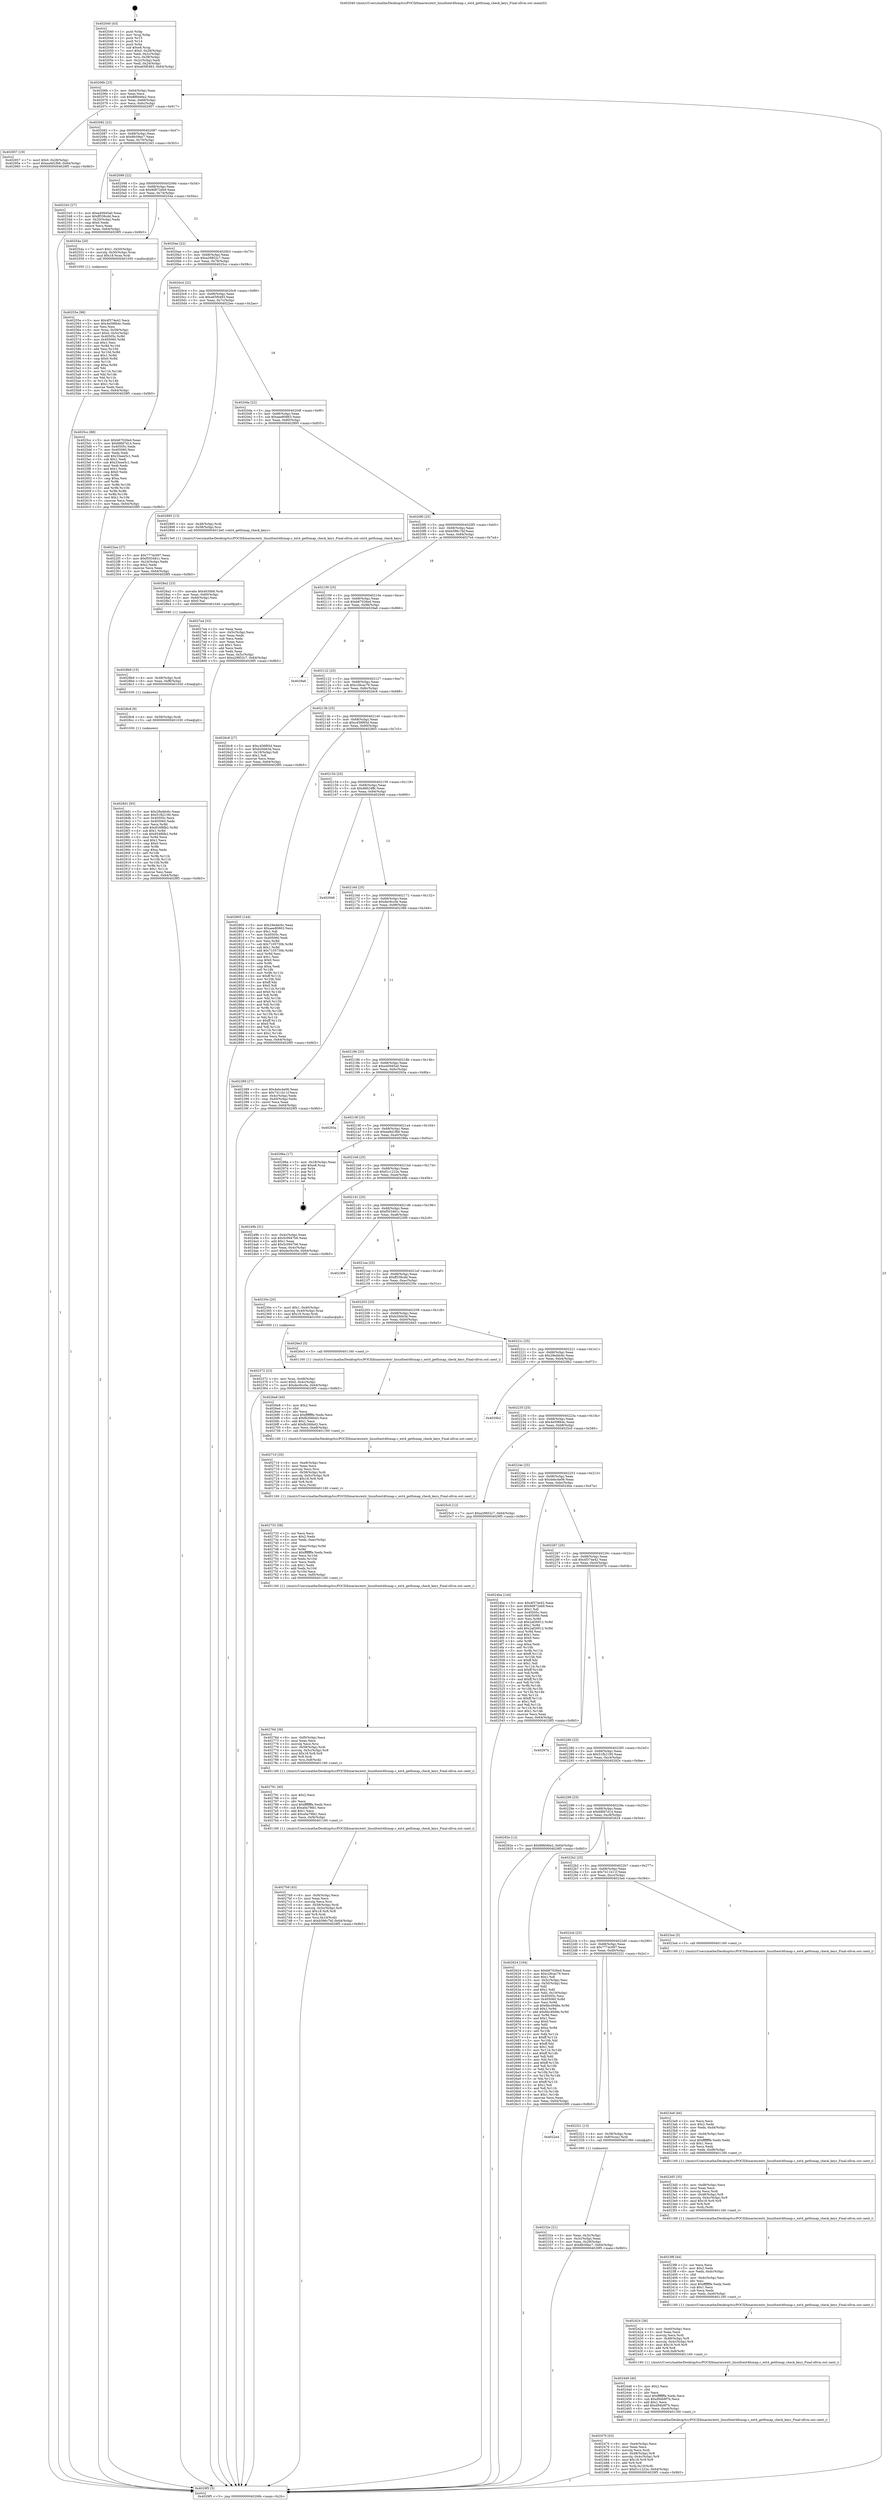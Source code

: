 digraph "0x402040" {
  label = "0x402040 (/mnt/c/Users/mathe/Desktop/tcc/POCII/binaries/extr_linuxfsext4fsmap.c_ext4_getfsmap_check_keys_Final-ollvm.out::main(0))"
  labelloc = "t"
  node[shape=record]

  Entry [label="",width=0.3,height=0.3,shape=circle,fillcolor=black,style=filled]
  "0x40206b" [label="{
     0x40206b [23]\l
     | [instrs]\l
     &nbsp;&nbsp;0x40206b \<+3\>: mov -0x64(%rbp),%eax\l
     &nbsp;&nbsp;0x40206e \<+2\>: mov %eax,%ecx\l
     &nbsp;&nbsp;0x402070 \<+6\>: sub $0x88fd46e2,%ecx\l
     &nbsp;&nbsp;0x402076 \<+3\>: mov %eax,-0x68(%rbp)\l
     &nbsp;&nbsp;0x402079 \<+3\>: mov %ecx,-0x6c(%rbp)\l
     &nbsp;&nbsp;0x40207c \<+6\>: je 0000000000402957 \<main+0x917\>\l
  }"]
  "0x402957" [label="{
     0x402957 [19]\l
     | [instrs]\l
     &nbsp;&nbsp;0x402957 \<+7\>: movl $0x0,-0x28(%rbp)\l
     &nbsp;&nbsp;0x40295e \<+7\>: movl $0xea9d1fb6,-0x64(%rbp)\l
     &nbsp;&nbsp;0x402965 \<+5\>: jmp 00000000004029f5 \<main+0x9b5\>\l
  }"]
  "0x402082" [label="{
     0x402082 [22]\l
     | [instrs]\l
     &nbsp;&nbsp;0x402082 \<+5\>: jmp 0000000000402087 \<main+0x47\>\l
     &nbsp;&nbsp;0x402087 \<+3\>: mov -0x68(%rbp),%eax\l
     &nbsp;&nbsp;0x40208a \<+5\>: sub $0x8fc09ac7,%eax\l
     &nbsp;&nbsp;0x40208f \<+3\>: mov %eax,-0x70(%rbp)\l
     &nbsp;&nbsp;0x402092 \<+6\>: je 0000000000402343 \<main+0x303\>\l
  }"]
  Exit [label="",width=0.3,height=0.3,shape=circle,fillcolor=black,style=filled,peripheries=2]
  "0x402343" [label="{
     0x402343 [27]\l
     | [instrs]\l
     &nbsp;&nbsp;0x402343 \<+5\>: mov $0xe40945a0,%eax\l
     &nbsp;&nbsp;0x402348 \<+5\>: mov $0xff338cdd,%ecx\l
     &nbsp;&nbsp;0x40234d \<+3\>: mov -0x20(%rbp),%edx\l
     &nbsp;&nbsp;0x402350 \<+3\>: cmp $0x0,%edx\l
     &nbsp;&nbsp;0x402353 \<+3\>: cmove %ecx,%eax\l
     &nbsp;&nbsp;0x402356 \<+3\>: mov %eax,-0x64(%rbp)\l
     &nbsp;&nbsp;0x402359 \<+5\>: jmp 00000000004029f5 \<main+0x9b5\>\l
  }"]
  "0x402098" [label="{
     0x402098 [22]\l
     | [instrs]\l
     &nbsp;&nbsp;0x402098 \<+5\>: jmp 000000000040209d \<main+0x5d\>\l
     &nbsp;&nbsp;0x40209d \<+3\>: mov -0x68(%rbp),%eax\l
     &nbsp;&nbsp;0x4020a0 \<+5\>: sub $0x9d872eb9,%eax\l
     &nbsp;&nbsp;0x4020a5 \<+3\>: mov %eax,-0x74(%rbp)\l
     &nbsp;&nbsp;0x4020a8 \<+6\>: je 000000000040254a \<main+0x50a\>\l
  }"]
  "0x4028d1" [label="{
     0x4028d1 [93]\l
     | [instrs]\l
     &nbsp;&nbsp;0x4028d1 \<+5\>: mov $0x29eddc6c,%eax\l
     &nbsp;&nbsp;0x4028d6 \<+5\>: mov $0x51fb2190,%esi\l
     &nbsp;&nbsp;0x4028db \<+7\>: mov 0x40505c,%ecx\l
     &nbsp;&nbsp;0x4028e2 \<+7\>: mov 0x405060,%edx\l
     &nbsp;&nbsp;0x4028e9 \<+3\>: mov %ecx,%r8d\l
     &nbsp;&nbsp;0x4028ec \<+7\>: add $0x934f6fb2,%r8d\l
     &nbsp;&nbsp;0x4028f3 \<+4\>: sub $0x1,%r8d\l
     &nbsp;&nbsp;0x4028f7 \<+7\>: sub $0x934f6fb2,%r8d\l
     &nbsp;&nbsp;0x4028fe \<+4\>: imul %r8d,%ecx\l
     &nbsp;&nbsp;0x402902 \<+3\>: and $0x1,%ecx\l
     &nbsp;&nbsp;0x402905 \<+3\>: cmp $0x0,%ecx\l
     &nbsp;&nbsp;0x402908 \<+4\>: sete %r9b\l
     &nbsp;&nbsp;0x40290c \<+3\>: cmp $0xa,%edx\l
     &nbsp;&nbsp;0x40290f \<+4\>: setl %r10b\l
     &nbsp;&nbsp;0x402913 \<+3\>: mov %r9b,%r11b\l
     &nbsp;&nbsp;0x402916 \<+3\>: and %r10b,%r11b\l
     &nbsp;&nbsp;0x402919 \<+3\>: xor %r10b,%r9b\l
     &nbsp;&nbsp;0x40291c \<+3\>: or %r9b,%r11b\l
     &nbsp;&nbsp;0x40291f \<+4\>: test $0x1,%r11b\l
     &nbsp;&nbsp;0x402923 \<+3\>: cmovne %esi,%eax\l
     &nbsp;&nbsp;0x402926 \<+3\>: mov %eax,-0x64(%rbp)\l
     &nbsp;&nbsp;0x402929 \<+5\>: jmp 00000000004029f5 \<main+0x9b5\>\l
  }"]
  "0x40254a" [label="{
     0x40254a [20]\l
     | [instrs]\l
     &nbsp;&nbsp;0x40254a \<+7\>: movl $0x1,-0x50(%rbp)\l
     &nbsp;&nbsp;0x402551 \<+4\>: movslq -0x50(%rbp),%rax\l
     &nbsp;&nbsp;0x402555 \<+4\>: imul $0x18,%rax,%rdi\l
     &nbsp;&nbsp;0x402559 \<+5\>: call 0000000000401050 \<malloc@plt\>\l
     | [calls]\l
     &nbsp;&nbsp;0x401050 \{1\} (unknown)\l
  }"]
  "0x4020ae" [label="{
     0x4020ae [22]\l
     | [instrs]\l
     &nbsp;&nbsp;0x4020ae \<+5\>: jmp 00000000004020b3 \<main+0x73\>\l
     &nbsp;&nbsp;0x4020b3 \<+3\>: mov -0x68(%rbp),%eax\l
     &nbsp;&nbsp;0x4020b6 \<+5\>: sub $0xa29852c7,%eax\l
     &nbsp;&nbsp;0x4020bb \<+3\>: mov %eax,-0x78(%rbp)\l
     &nbsp;&nbsp;0x4020be \<+6\>: je 00000000004025cc \<main+0x58c\>\l
  }"]
  "0x4028c8" [label="{
     0x4028c8 [9]\l
     | [instrs]\l
     &nbsp;&nbsp;0x4028c8 \<+4\>: mov -0x58(%rbp),%rdi\l
     &nbsp;&nbsp;0x4028cc \<+5\>: call 0000000000401030 \<free@plt\>\l
     | [calls]\l
     &nbsp;&nbsp;0x401030 \{1\} (unknown)\l
  }"]
  "0x4025cc" [label="{
     0x4025cc [88]\l
     | [instrs]\l
     &nbsp;&nbsp;0x4025cc \<+5\>: mov $0xb67026ed,%eax\l
     &nbsp;&nbsp;0x4025d1 \<+5\>: mov $0x68fd7d14,%ecx\l
     &nbsp;&nbsp;0x4025d6 \<+7\>: mov 0x40505c,%edx\l
     &nbsp;&nbsp;0x4025dd \<+7\>: mov 0x405060,%esi\l
     &nbsp;&nbsp;0x4025e4 \<+2\>: mov %edx,%edi\l
     &nbsp;&nbsp;0x4025e6 \<+6\>: add $0x33eee5c1,%edi\l
     &nbsp;&nbsp;0x4025ec \<+3\>: sub $0x1,%edi\l
     &nbsp;&nbsp;0x4025ef \<+6\>: sub $0x33eee5c1,%edi\l
     &nbsp;&nbsp;0x4025f5 \<+3\>: imul %edi,%edx\l
     &nbsp;&nbsp;0x4025f8 \<+3\>: and $0x1,%edx\l
     &nbsp;&nbsp;0x4025fb \<+3\>: cmp $0x0,%edx\l
     &nbsp;&nbsp;0x4025fe \<+4\>: sete %r8b\l
     &nbsp;&nbsp;0x402602 \<+3\>: cmp $0xa,%esi\l
     &nbsp;&nbsp;0x402605 \<+4\>: setl %r9b\l
     &nbsp;&nbsp;0x402609 \<+3\>: mov %r8b,%r10b\l
     &nbsp;&nbsp;0x40260c \<+3\>: and %r9b,%r10b\l
     &nbsp;&nbsp;0x40260f \<+3\>: xor %r9b,%r8b\l
     &nbsp;&nbsp;0x402612 \<+3\>: or %r8b,%r10b\l
     &nbsp;&nbsp;0x402615 \<+4\>: test $0x1,%r10b\l
     &nbsp;&nbsp;0x402619 \<+3\>: cmovne %ecx,%eax\l
     &nbsp;&nbsp;0x40261c \<+3\>: mov %eax,-0x64(%rbp)\l
     &nbsp;&nbsp;0x40261f \<+5\>: jmp 00000000004029f5 \<main+0x9b5\>\l
  }"]
  "0x4020c4" [label="{
     0x4020c4 [22]\l
     | [instrs]\l
     &nbsp;&nbsp;0x4020c4 \<+5\>: jmp 00000000004020c9 \<main+0x89\>\l
     &nbsp;&nbsp;0x4020c9 \<+3\>: mov -0x68(%rbp),%eax\l
     &nbsp;&nbsp;0x4020cc \<+5\>: sub $0xa65f0483,%eax\l
     &nbsp;&nbsp;0x4020d1 \<+3\>: mov %eax,-0x7c(%rbp)\l
     &nbsp;&nbsp;0x4020d4 \<+6\>: je 00000000004022ee \<main+0x2ae\>\l
  }"]
  "0x4028b9" [label="{
     0x4028b9 [15]\l
     | [instrs]\l
     &nbsp;&nbsp;0x4028b9 \<+4\>: mov -0x48(%rbp),%rdi\l
     &nbsp;&nbsp;0x4028bd \<+6\>: mov %eax,-0xf8(%rbp)\l
     &nbsp;&nbsp;0x4028c3 \<+5\>: call 0000000000401030 \<free@plt\>\l
     | [calls]\l
     &nbsp;&nbsp;0x401030 \{1\} (unknown)\l
  }"]
  "0x4022ee" [label="{
     0x4022ee [27]\l
     | [instrs]\l
     &nbsp;&nbsp;0x4022ee \<+5\>: mov $0x7774c097,%eax\l
     &nbsp;&nbsp;0x4022f3 \<+5\>: mov $0xf503481c,%ecx\l
     &nbsp;&nbsp;0x4022f8 \<+3\>: mov -0x24(%rbp),%edx\l
     &nbsp;&nbsp;0x4022fb \<+3\>: cmp $0x2,%edx\l
     &nbsp;&nbsp;0x4022fe \<+3\>: cmovne %ecx,%eax\l
     &nbsp;&nbsp;0x402301 \<+3\>: mov %eax,-0x64(%rbp)\l
     &nbsp;&nbsp;0x402304 \<+5\>: jmp 00000000004029f5 \<main+0x9b5\>\l
  }"]
  "0x4020da" [label="{
     0x4020da [22]\l
     | [instrs]\l
     &nbsp;&nbsp;0x4020da \<+5\>: jmp 00000000004020df \<main+0x9f\>\l
     &nbsp;&nbsp;0x4020df \<+3\>: mov -0x68(%rbp),%eax\l
     &nbsp;&nbsp;0x4020e2 \<+5\>: sub $0xaee80863,%eax\l
     &nbsp;&nbsp;0x4020e7 \<+3\>: mov %eax,-0x80(%rbp)\l
     &nbsp;&nbsp;0x4020ea \<+6\>: je 0000000000402895 \<main+0x855\>\l
  }"]
  "0x4029f5" [label="{
     0x4029f5 [5]\l
     | [instrs]\l
     &nbsp;&nbsp;0x4029f5 \<+5\>: jmp 000000000040206b \<main+0x2b\>\l
  }"]
  "0x402040" [label="{
     0x402040 [43]\l
     | [instrs]\l
     &nbsp;&nbsp;0x402040 \<+1\>: push %rbp\l
     &nbsp;&nbsp;0x402041 \<+3\>: mov %rsp,%rbp\l
     &nbsp;&nbsp;0x402044 \<+2\>: push %r15\l
     &nbsp;&nbsp;0x402046 \<+2\>: push %r14\l
     &nbsp;&nbsp;0x402048 \<+1\>: push %rbx\l
     &nbsp;&nbsp;0x402049 \<+7\>: sub $0xe8,%rsp\l
     &nbsp;&nbsp;0x402050 \<+7\>: movl $0x0,-0x28(%rbp)\l
     &nbsp;&nbsp;0x402057 \<+3\>: mov %edi,-0x2c(%rbp)\l
     &nbsp;&nbsp;0x40205a \<+4\>: mov %rsi,-0x38(%rbp)\l
     &nbsp;&nbsp;0x40205e \<+3\>: mov -0x2c(%rbp),%edi\l
     &nbsp;&nbsp;0x402061 \<+3\>: mov %edi,-0x24(%rbp)\l
     &nbsp;&nbsp;0x402064 \<+7\>: movl $0xa65f0483,-0x64(%rbp)\l
  }"]
  "0x4028a2" [label="{
     0x4028a2 [23]\l
     | [instrs]\l
     &nbsp;&nbsp;0x4028a2 \<+10\>: movabs $0x4030b6,%rdi\l
     &nbsp;&nbsp;0x4028ac \<+3\>: mov %eax,-0x60(%rbp)\l
     &nbsp;&nbsp;0x4028af \<+3\>: mov -0x60(%rbp),%esi\l
     &nbsp;&nbsp;0x4028b2 \<+2\>: mov $0x0,%al\l
     &nbsp;&nbsp;0x4028b4 \<+5\>: call 0000000000401040 \<printf@plt\>\l
     | [calls]\l
     &nbsp;&nbsp;0x401040 \{1\} (unknown)\l
  }"]
  "0x402895" [label="{
     0x402895 [13]\l
     | [instrs]\l
     &nbsp;&nbsp;0x402895 \<+4\>: mov -0x48(%rbp),%rdi\l
     &nbsp;&nbsp;0x402899 \<+4\>: mov -0x58(%rbp),%rsi\l
     &nbsp;&nbsp;0x40289d \<+5\>: call 00000000004013e0 \<ext4_getfsmap_check_keys\>\l
     | [calls]\l
     &nbsp;&nbsp;0x4013e0 \{1\} (/mnt/c/Users/mathe/Desktop/tcc/POCII/binaries/extr_linuxfsext4fsmap.c_ext4_getfsmap_check_keys_Final-ollvm.out::ext4_getfsmap_check_keys)\l
  }"]
  "0x4020f0" [label="{
     0x4020f0 [25]\l
     | [instrs]\l
     &nbsp;&nbsp;0x4020f0 \<+5\>: jmp 00000000004020f5 \<main+0xb5\>\l
     &nbsp;&nbsp;0x4020f5 \<+3\>: mov -0x68(%rbp),%eax\l
     &nbsp;&nbsp;0x4020f8 \<+5\>: sub $0xb596c7bf,%eax\l
     &nbsp;&nbsp;0x4020fd \<+6\>: mov %eax,-0x84(%rbp)\l
     &nbsp;&nbsp;0x402103 \<+6\>: je 00000000004027e4 \<main+0x7a4\>\l
  }"]
  "0x4027b9" [label="{
     0x4027b9 [43]\l
     | [instrs]\l
     &nbsp;&nbsp;0x4027b9 \<+6\>: mov -0xf4(%rbp),%ecx\l
     &nbsp;&nbsp;0x4027bf \<+3\>: imul %eax,%ecx\l
     &nbsp;&nbsp;0x4027c2 \<+3\>: movslq %ecx,%rsi\l
     &nbsp;&nbsp;0x4027c5 \<+4\>: mov -0x58(%rbp),%rdi\l
     &nbsp;&nbsp;0x4027c9 \<+4\>: movslq -0x5c(%rbp),%r8\l
     &nbsp;&nbsp;0x4027cd \<+4\>: imul $0x18,%r8,%r8\l
     &nbsp;&nbsp;0x4027d1 \<+3\>: add %r8,%rdi\l
     &nbsp;&nbsp;0x4027d4 \<+4\>: mov %rsi,0x10(%rdi)\l
     &nbsp;&nbsp;0x4027d8 \<+7\>: movl $0xb596c7bf,-0x64(%rbp)\l
     &nbsp;&nbsp;0x4027df \<+5\>: jmp 00000000004029f5 \<main+0x9b5\>\l
  }"]
  "0x4027e4" [label="{
     0x4027e4 [33]\l
     | [instrs]\l
     &nbsp;&nbsp;0x4027e4 \<+2\>: xor %eax,%eax\l
     &nbsp;&nbsp;0x4027e6 \<+3\>: mov -0x5c(%rbp),%ecx\l
     &nbsp;&nbsp;0x4027e9 \<+2\>: mov %eax,%edx\l
     &nbsp;&nbsp;0x4027eb \<+2\>: sub %ecx,%edx\l
     &nbsp;&nbsp;0x4027ed \<+2\>: mov %eax,%ecx\l
     &nbsp;&nbsp;0x4027ef \<+3\>: sub $0x1,%ecx\l
     &nbsp;&nbsp;0x4027f2 \<+2\>: add %ecx,%edx\l
     &nbsp;&nbsp;0x4027f4 \<+2\>: sub %edx,%eax\l
     &nbsp;&nbsp;0x4027f6 \<+3\>: mov %eax,-0x5c(%rbp)\l
     &nbsp;&nbsp;0x4027f9 \<+7\>: movl $0xa29852c7,-0x64(%rbp)\l
     &nbsp;&nbsp;0x402800 \<+5\>: jmp 00000000004029f5 \<main+0x9b5\>\l
  }"]
  "0x402109" [label="{
     0x402109 [25]\l
     | [instrs]\l
     &nbsp;&nbsp;0x402109 \<+5\>: jmp 000000000040210e \<main+0xce\>\l
     &nbsp;&nbsp;0x40210e \<+3\>: mov -0x68(%rbp),%eax\l
     &nbsp;&nbsp;0x402111 \<+5\>: sub $0xb67026ed,%eax\l
     &nbsp;&nbsp;0x402116 \<+6\>: mov %eax,-0x88(%rbp)\l
     &nbsp;&nbsp;0x40211c \<+6\>: je 00000000004029a6 \<main+0x966\>\l
  }"]
  "0x402791" [label="{
     0x402791 [40]\l
     | [instrs]\l
     &nbsp;&nbsp;0x402791 \<+5\>: mov $0x2,%ecx\l
     &nbsp;&nbsp;0x402796 \<+1\>: cltd\l
     &nbsp;&nbsp;0x402797 \<+2\>: idiv %ecx\l
     &nbsp;&nbsp;0x402799 \<+6\>: imul $0xfffffffe,%edx,%ecx\l
     &nbsp;&nbsp;0x40279f \<+6\>: sub $0xa0a79fd1,%ecx\l
     &nbsp;&nbsp;0x4027a5 \<+3\>: add $0x1,%ecx\l
     &nbsp;&nbsp;0x4027a8 \<+6\>: add $0xa0a79fd1,%ecx\l
     &nbsp;&nbsp;0x4027ae \<+6\>: mov %ecx,-0xf4(%rbp)\l
     &nbsp;&nbsp;0x4027b4 \<+5\>: call 0000000000401160 \<next_i\>\l
     | [calls]\l
     &nbsp;&nbsp;0x401160 \{1\} (/mnt/c/Users/mathe/Desktop/tcc/POCII/binaries/extr_linuxfsext4fsmap.c_ext4_getfsmap_check_keys_Final-ollvm.out::next_i)\l
  }"]
  "0x4029a6" [label="{
     0x4029a6\l
  }", style=dashed]
  "0x402122" [label="{
     0x402122 [25]\l
     | [instrs]\l
     &nbsp;&nbsp;0x402122 \<+5\>: jmp 0000000000402127 \<main+0xe7\>\l
     &nbsp;&nbsp;0x402127 \<+3\>: mov -0x68(%rbp),%eax\l
     &nbsp;&nbsp;0x40212a \<+5\>: sub $0xc28cac79,%eax\l
     &nbsp;&nbsp;0x40212f \<+6\>: mov %eax,-0x8c(%rbp)\l
     &nbsp;&nbsp;0x402135 \<+6\>: je 00000000004026c8 \<main+0x688\>\l
  }"]
  "0x40276d" [label="{
     0x40276d [36]\l
     | [instrs]\l
     &nbsp;&nbsp;0x40276d \<+6\>: mov -0xf0(%rbp),%ecx\l
     &nbsp;&nbsp;0x402773 \<+3\>: imul %eax,%ecx\l
     &nbsp;&nbsp;0x402776 \<+3\>: movslq %ecx,%rsi\l
     &nbsp;&nbsp;0x402779 \<+4\>: mov -0x58(%rbp),%rdi\l
     &nbsp;&nbsp;0x40277d \<+4\>: movslq -0x5c(%rbp),%r8\l
     &nbsp;&nbsp;0x402781 \<+4\>: imul $0x18,%r8,%r8\l
     &nbsp;&nbsp;0x402785 \<+3\>: add %r8,%rdi\l
     &nbsp;&nbsp;0x402788 \<+4\>: mov %rsi,0x8(%rdi)\l
     &nbsp;&nbsp;0x40278c \<+5\>: call 0000000000401160 \<next_i\>\l
     | [calls]\l
     &nbsp;&nbsp;0x401160 \{1\} (/mnt/c/Users/mathe/Desktop/tcc/POCII/binaries/extr_linuxfsext4fsmap.c_ext4_getfsmap_check_keys_Final-ollvm.out::next_i)\l
  }"]
  "0x4026c8" [label="{
     0x4026c8 [27]\l
     | [instrs]\l
     &nbsp;&nbsp;0x4026c8 \<+5\>: mov $0xc456f65d,%eax\l
     &nbsp;&nbsp;0x4026cd \<+5\>: mov $0xb20d43d,%ecx\l
     &nbsp;&nbsp;0x4026d2 \<+3\>: mov -0x19(%rbp),%dl\l
     &nbsp;&nbsp;0x4026d5 \<+3\>: test $0x1,%dl\l
     &nbsp;&nbsp;0x4026d8 \<+3\>: cmovne %ecx,%eax\l
     &nbsp;&nbsp;0x4026db \<+3\>: mov %eax,-0x64(%rbp)\l
     &nbsp;&nbsp;0x4026de \<+5\>: jmp 00000000004029f5 \<main+0x9b5\>\l
  }"]
  "0x40213b" [label="{
     0x40213b [25]\l
     | [instrs]\l
     &nbsp;&nbsp;0x40213b \<+5\>: jmp 0000000000402140 \<main+0x100\>\l
     &nbsp;&nbsp;0x402140 \<+3\>: mov -0x68(%rbp),%eax\l
     &nbsp;&nbsp;0x402143 \<+5\>: sub $0xc456f65d,%eax\l
     &nbsp;&nbsp;0x402148 \<+6\>: mov %eax,-0x90(%rbp)\l
     &nbsp;&nbsp;0x40214e \<+6\>: je 0000000000402805 \<main+0x7c5\>\l
  }"]
  "0x402733" [label="{
     0x402733 [58]\l
     | [instrs]\l
     &nbsp;&nbsp;0x402733 \<+2\>: xor %ecx,%ecx\l
     &nbsp;&nbsp;0x402735 \<+5\>: mov $0x2,%edx\l
     &nbsp;&nbsp;0x40273a \<+6\>: mov %edx,-0xec(%rbp)\l
     &nbsp;&nbsp;0x402740 \<+1\>: cltd\l
     &nbsp;&nbsp;0x402741 \<+7\>: mov -0xec(%rbp),%r9d\l
     &nbsp;&nbsp;0x402748 \<+3\>: idiv %r9d\l
     &nbsp;&nbsp;0x40274b \<+6\>: imul $0xfffffffe,%edx,%edx\l
     &nbsp;&nbsp;0x402751 \<+3\>: mov %ecx,%r10d\l
     &nbsp;&nbsp;0x402754 \<+3\>: sub %edx,%r10d\l
     &nbsp;&nbsp;0x402757 \<+2\>: mov %ecx,%edx\l
     &nbsp;&nbsp;0x402759 \<+3\>: sub $0x1,%edx\l
     &nbsp;&nbsp;0x40275c \<+3\>: add %edx,%r10d\l
     &nbsp;&nbsp;0x40275f \<+3\>: sub %r10d,%ecx\l
     &nbsp;&nbsp;0x402762 \<+6\>: mov %ecx,-0xf0(%rbp)\l
     &nbsp;&nbsp;0x402768 \<+5\>: call 0000000000401160 \<next_i\>\l
     | [calls]\l
     &nbsp;&nbsp;0x401160 \{1\} (/mnt/c/Users/mathe/Desktop/tcc/POCII/binaries/extr_linuxfsext4fsmap.c_ext4_getfsmap_check_keys_Final-ollvm.out::next_i)\l
  }"]
  "0x402805" [label="{
     0x402805 [144]\l
     | [instrs]\l
     &nbsp;&nbsp;0x402805 \<+5\>: mov $0x29eddc6c,%eax\l
     &nbsp;&nbsp;0x40280a \<+5\>: mov $0xaee80863,%ecx\l
     &nbsp;&nbsp;0x40280f \<+2\>: mov $0x1,%dl\l
     &nbsp;&nbsp;0x402811 \<+7\>: mov 0x40505c,%esi\l
     &nbsp;&nbsp;0x402818 \<+7\>: mov 0x405060,%edi\l
     &nbsp;&nbsp;0x40281f \<+3\>: mov %esi,%r8d\l
     &nbsp;&nbsp;0x402822 \<+7\>: sub $0x7105730b,%r8d\l
     &nbsp;&nbsp;0x402829 \<+4\>: sub $0x1,%r8d\l
     &nbsp;&nbsp;0x40282d \<+7\>: add $0x7105730b,%r8d\l
     &nbsp;&nbsp;0x402834 \<+4\>: imul %r8d,%esi\l
     &nbsp;&nbsp;0x402838 \<+3\>: and $0x1,%esi\l
     &nbsp;&nbsp;0x40283b \<+3\>: cmp $0x0,%esi\l
     &nbsp;&nbsp;0x40283e \<+4\>: sete %r9b\l
     &nbsp;&nbsp;0x402842 \<+3\>: cmp $0xa,%edi\l
     &nbsp;&nbsp;0x402845 \<+4\>: setl %r10b\l
     &nbsp;&nbsp;0x402849 \<+3\>: mov %r9b,%r11b\l
     &nbsp;&nbsp;0x40284c \<+4\>: xor $0xff,%r11b\l
     &nbsp;&nbsp;0x402850 \<+3\>: mov %r10b,%bl\l
     &nbsp;&nbsp;0x402853 \<+3\>: xor $0xff,%bl\l
     &nbsp;&nbsp;0x402856 \<+3\>: xor $0x0,%dl\l
     &nbsp;&nbsp;0x402859 \<+3\>: mov %r11b,%r14b\l
     &nbsp;&nbsp;0x40285c \<+4\>: and $0x0,%r14b\l
     &nbsp;&nbsp;0x402860 \<+3\>: and %dl,%r9b\l
     &nbsp;&nbsp;0x402863 \<+3\>: mov %bl,%r15b\l
     &nbsp;&nbsp;0x402866 \<+4\>: and $0x0,%r15b\l
     &nbsp;&nbsp;0x40286a \<+3\>: and %dl,%r10b\l
     &nbsp;&nbsp;0x40286d \<+3\>: or %r9b,%r14b\l
     &nbsp;&nbsp;0x402870 \<+3\>: or %r10b,%r15b\l
     &nbsp;&nbsp;0x402873 \<+3\>: xor %r15b,%r14b\l
     &nbsp;&nbsp;0x402876 \<+3\>: or %bl,%r11b\l
     &nbsp;&nbsp;0x402879 \<+4\>: xor $0xff,%r11b\l
     &nbsp;&nbsp;0x40287d \<+3\>: or $0x0,%dl\l
     &nbsp;&nbsp;0x402880 \<+3\>: and %dl,%r11b\l
     &nbsp;&nbsp;0x402883 \<+3\>: or %r11b,%r14b\l
     &nbsp;&nbsp;0x402886 \<+4\>: test $0x1,%r14b\l
     &nbsp;&nbsp;0x40288a \<+3\>: cmovne %ecx,%eax\l
     &nbsp;&nbsp;0x40288d \<+3\>: mov %eax,-0x64(%rbp)\l
     &nbsp;&nbsp;0x402890 \<+5\>: jmp 00000000004029f5 \<main+0x9b5\>\l
  }"]
  "0x402154" [label="{
     0x402154 [25]\l
     | [instrs]\l
     &nbsp;&nbsp;0x402154 \<+5\>: jmp 0000000000402159 \<main+0x119\>\l
     &nbsp;&nbsp;0x402159 \<+3\>: mov -0x68(%rbp),%eax\l
     &nbsp;&nbsp;0x40215c \<+5\>: sub $0xd6624ffc,%eax\l
     &nbsp;&nbsp;0x402161 \<+6\>: mov %eax,-0x94(%rbp)\l
     &nbsp;&nbsp;0x402167 \<+6\>: je 0000000000402946 \<main+0x906\>\l
  }"]
  "0x402710" [label="{
     0x402710 [35]\l
     | [instrs]\l
     &nbsp;&nbsp;0x402710 \<+6\>: mov -0xe8(%rbp),%ecx\l
     &nbsp;&nbsp;0x402716 \<+3\>: imul %eax,%ecx\l
     &nbsp;&nbsp;0x402719 \<+3\>: movslq %ecx,%rsi\l
     &nbsp;&nbsp;0x40271c \<+4\>: mov -0x58(%rbp),%rdi\l
     &nbsp;&nbsp;0x402720 \<+4\>: movslq -0x5c(%rbp),%r8\l
     &nbsp;&nbsp;0x402724 \<+4\>: imul $0x18,%r8,%r8\l
     &nbsp;&nbsp;0x402728 \<+3\>: add %r8,%rdi\l
     &nbsp;&nbsp;0x40272b \<+3\>: mov %rsi,(%rdi)\l
     &nbsp;&nbsp;0x40272e \<+5\>: call 0000000000401160 \<next_i\>\l
     | [calls]\l
     &nbsp;&nbsp;0x401160 \{1\} (/mnt/c/Users/mathe/Desktop/tcc/POCII/binaries/extr_linuxfsext4fsmap.c_ext4_getfsmap_check_keys_Final-ollvm.out::next_i)\l
  }"]
  "0x402946" [label="{
     0x402946\l
  }", style=dashed]
  "0x40216d" [label="{
     0x40216d [25]\l
     | [instrs]\l
     &nbsp;&nbsp;0x40216d \<+5\>: jmp 0000000000402172 \<main+0x132\>\l
     &nbsp;&nbsp;0x402172 \<+3\>: mov -0x68(%rbp),%eax\l
     &nbsp;&nbsp;0x402175 \<+5\>: sub $0xdec9cc0e,%eax\l
     &nbsp;&nbsp;0x40217a \<+6\>: mov %eax,-0x98(%rbp)\l
     &nbsp;&nbsp;0x402180 \<+6\>: je 0000000000402389 \<main+0x349\>\l
  }"]
  "0x4026e8" [label="{
     0x4026e8 [40]\l
     | [instrs]\l
     &nbsp;&nbsp;0x4026e8 \<+5\>: mov $0x2,%ecx\l
     &nbsp;&nbsp;0x4026ed \<+1\>: cltd\l
     &nbsp;&nbsp;0x4026ee \<+2\>: idiv %ecx\l
     &nbsp;&nbsp;0x4026f0 \<+6\>: imul $0xfffffffe,%edx,%ecx\l
     &nbsp;&nbsp;0x4026f6 \<+6\>: sub $0xfb266bd3,%ecx\l
     &nbsp;&nbsp;0x4026fc \<+3\>: add $0x1,%ecx\l
     &nbsp;&nbsp;0x4026ff \<+6\>: add $0xfb266bd3,%ecx\l
     &nbsp;&nbsp;0x402705 \<+6\>: mov %ecx,-0xe8(%rbp)\l
     &nbsp;&nbsp;0x40270b \<+5\>: call 0000000000401160 \<next_i\>\l
     | [calls]\l
     &nbsp;&nbsp;0x401160 \{1\} (/mnt/c/Users/mathe/Desktop/tcc/POCII/binaries/extr_linuxfsext4fsmap.c_ext4_getfsmap_check_keys_Final-ollvm.out::next_i)\l
  }"]
  "0x402389" [label="{
     0x402389 [27]\l
     | [instrs]\l
     &nbsp;&nbsp;0x402389 \<+5\>: mov $0x4ebc4e06,%eax\l
     &nbsp;&nbsp;0x40238e \<+5\>: mov $0x7411b11f,%ecx\l
     &nbsp;&nbsp;0x402393 \<+3\>: mov -0x4c(%rbp),%edx\l
     &nbsp;&nbsp;0x402396 \<+3\>: cmp -0x40(%rbp),%edx\l
     &nbsp;&nbsp;0x402399 \<+3\>: cmovl %ecx,%eax\l
     &nbsp;&nbsp;0x40239c \<+3\>: mov %eax,-0x64(%rbp)\l
     &nbsp;&nbsp;0x40239f \<+5\>: jmp 00000000004029f5 \<main+0x9b5\>\l
  }"]
  "0x402186" [label="{
     0x402186 [25]\l
     | [instrs]\l
     &nbsp;&nbsp;0x402186 \<+5\>: jmp 000000000040218b \<main+0x14b\>\l
     &nbsp;&nbsp;0x40218b \<+3\>: mov -0x68(%rbp),%eax\l
     &nbsp;&nbsp;0x40218e \<+5\>: sub $0xe40945a0,%eax\l
     &nbsp;&nbsp;0x402193 \<+6\>: mov %eax,-0x9c(%rbp)\l
     &nbsp;&nbsp;0x402199 \<+6\>: je 000000000040293a \<main+0x8fa\>\l
  }"]
  "0x40255e" [label="{
     0x40255e [98]\l
     | [instrs]\l
     &nbsp;&nbsp;0x40255e \<+5\>: mov $0x4f374e42,%ecx\l
     &nbsp;&nbsp;0x402563 \<+5\>: mov $0x4e596b4c,%edx\l
     &nbsp;&nbsp;0x402568 \<+2\>: xor %esi,%esi\l
     &nbsp;&nbsp;0x40256a \<+4\>: mov %rax,-0x58(%rbp)\l
     &nbsp;&nbsp;0x40256e \<+7\>: movl $0x0,-0x5c(%rbp)\l
     &nbsp;&nbsp;0x402575 \<+8\>: mov 0x40505c,%r8d\l
     &nbsp;&nbsp;0x40257d \<+8\>: mov 0x405060,%r9d\l
     &nbsp;&nbsp;0x402585 \<+3\>: sub $0x1,%esi\l
     &nbsp;&nbsp;0x402588 \<+3\>: mov %r8d,%r10d\l
     &nbsp;&nbsp;0x40258b \<+3\>: add %esi,%r10d\l
     &nbsp;&nbsp;0x40258e \<+4\>: imul %r10d,%r8d\l
     &nbsp;&nbsp;0x402592 \<+4\>: and $0x1,%r8d\l
     &nbsp;&nbsp;0x402596 \<+4\>: cmp $0x0,%r8d\l
     &nbsp;&nbsp;0x40259a \<+4\>: sete %r11b\l
     &nbsp;&nbsp;0x40259e \<+4\>: cmp $0xa,%r9d\l
     &nbsp;&nbsp;0x4025a2 \<+3\>: setl %bl\l
     &nbsp;&nbsp;0x4025a5 \<+3\>: mov %r11b,%r14b\l
     &nbsp;&nbsp;0x4025a8 \<+3\>: and %bl,%r14b\l
     &nbsp;&nbsp;0x4025ab \<+3\>: xor %bl,%r11b\l
     &nbsp;&nbsp;0x4025ae \<+3\>: or %r11b,%r14b\l
     &nbsp;&nbsp;0x4025b1 \<+4\>: test $0x1,%r14b\l
     &nbsp;&nbsp;0x4025b5 \<+3\>: cmovne %edx,%ecx\l
     &nbsp;&nbsp;0x4025b8 \<+3\>: mov %ecx,-0x64(%rbp)\l
     &nbsp;&nbsp;0x4025bb \<+5\>: jmp 00000000004029f5 \<main+0x9b5\>\l
  }"]
  "0x40293a" [label="{
     0x40293a\l
  }", style=dashed]
  "0x40219f" [label="{
     0x40219f [25]\l
     | [instrs]\l
     &nbsp;&nbsp;0x40219f \<+5\>: jmp 00000000004021a4 \<main+0x164\>\l
     &nbsp;&nbsp;0x4021a4 \<+3\>: mov -0x68(%rbp),%eax\l
     &nbsp;&nbsp;0x4021a7 \<+5\>: sub $0xea9d1fb6,%eax\l
     &nbsp;&nbsp;0x4021ac \<+6\>: mov %eax,-0xa0(%rbp)\l
     &nbsp;&nbsp;0x4021b2 \<+6\>: je 000000000040296a \<main+0x92a\>\l
  }"]
  "0x402470" [label="{
     0x402470 [43]\l
     | [instrs]\l
     &nbsp;&nbsp;0x402470 \<+6\>: mov -0xe4(%rbp),%ecx\l
     &nbsp;&nbsp;0x402476 \<+3\>: imul %eax,%ecx\l
     &nbsp;&nbsp;0x402479 \<+3\>: movslq %ecx,%rdi\l
     &nbsp;&nbsp;0x40247c \<+4\>: mov -0x48(%rbp),%r8\l
     &nbsp;&nbsp;0x402480 \<+4\>: movslq -0x4c(%rbp),%r9\l
     &nbsp;&nbsp;0x402484 \<+4\>: imul $0x18,%r9,%r9\l
     &nbsp;&nbsp;0x402488 \<+3\>: add %r9,%r8\l
     &nbsp;&nbsp;0x40248b \<+4\>: mov %rdi,0x10(%r8)\l
     &nbsp;&nbsp;0x40248f \<+7\>: movl $0xf1c1222e,-0x64(%rbp)\l
     &nbsp;&nbsp;0x402496 \<+5\>: jmp 00000000004029f5 \<main+0x9b5\>\l
  }"]
  "0x40296a" [label="{
     0x40296a [17]\l
     | [instrs]\l
     &nbsp;&nbsp;0x40296a \<+3\>: mov -0x28(%rbp),%eax\l
     &nbsp;&nbsp;0x40296d \<+7\>: add $0xe8,%rsp\l
     &nbsp;&nbsp;0x402974 \<+1\>: pop %rbx\l
     &nbsp;&nbsp;0x402975 \<+2\>: pop %r14\l
     &nbsp;&nbsp;0x402977 \<+2\>: pop %r15\l
     &nbsp;&nbsp;0x402979 \<+1\>: pop %rbp\l
     &nbsp;&nbsp;0x40297a \<+1\>: ret\l
  }"]
  "0x4021b8" [label="{
     0x4021b8 [25]\l
     | [instrs]\l
     &nbsp;&nbsp;0x4021b8 \<+5\>: jmp 00000000004021bd \<main+0x17d\>\l
     &nbsp;&nbsp;0x4021bd \<+3\>: mov -0x68(%rbp),%eax\l
     &nbsp;&nbsp;0x4021c0 \<+5\>: sub $0xf1c1222e,%eax\l
     &nbsp;&nbsp;0x4021c5 \<+6\>: mov %eax,-0xa4(%rbp)\l
     &nbsp;&nbsp;0x4021cb \<+6\>: je 000000000040249b \<main+0x45b\>\l
  }"]
  "0x402448" [label="{
     0x402448 [40]\l
     | [instrs]\l
     &nbsp;&nbsp;0x402448 \<+5\>: mov $0x2,%ecx\l
     &nbsp;&nbsp;0x40244d \<+1\>: cltd\l
     &nbsp;&nbsp;0x40244e \<+2\>: idiv %ecx\l
     &nbsp;&nbsp;0x402450 \<+6\>: imul $0xfffffffe,%edx,%ecx\l
     &nbsp;&nbsp;0x402456 \<+6\>: sub $0xd94b9f7b,%ecx\l
     &nbsp;&nbsp;0x40245c \<+3\>: add $0x1,%ecx\l
     &nbsp;&nbsp;0x40245f \<+6\>: add $0xd94b9f7b,%ecx\l
     &nbsp;&nbsp;0x402465 \<+6\>: mov %ecx,-0xe4(%rbp)\l
     &nbsp;&nbsp;0x40246b \<+5\>: call 0000000000401160 \<next_i\>\l
     | [calls]\l
     &nbsp;&nbsp;0x401160 \{1\} (/mnt/c/Users/mathe/Desktop/tcc/POCII/binaries/extr_linuxfsext4fsmap.c_ext4_getfsmap_check_keys_Final-ollvm.out::next_i)\l
  }"]
  "0x40249b" [label="{
     0x40249b [31]\l
     | [instrs]\l
     &nbsp;&nbsp;0x40249b \<+3\>: mov -0x4c(%rbp),%eax\l
     &nbsp;&nbsp;0x40249e \<+5\>: sub $0x5c0947b6,%eax\l
     &nbsp;&nbsp;0x4024a3 \<+3\>: add $0x1,%eax\l
     &nbsp;&nbsp;0x4024a6 \<+5\>: add $0x5c0947b6,%eax\l
     &nbsp;&nbsp;0x4024ab \<+3\>: mov %eax,-0x4c(%rbp)\l
     &nbsp;&nbsp;0x4024ae \<+7\>: movl $0xdec9cc0e,-0x64(%rbp)\l
     &nbsp;&nbsp;0x4024b5 \<+5\>: jmp 00000000004029f5 \<main+0x9b5\>\l
  }"]
  "0x4021d1" [label="{
     0x4021d1 [25]\l
     | [instrs]\l
     &nbsp;&nbsp;0x4021d1 \<+5\>: jmp 00000000004021d6 \<main+0x196\>\l
     &nbsp;&nbsp;0x4021d6 \<+3\>: mov -0x68(%rbp),%eax\l
     &nbsp;&nbsp;0x4021d9 \<+5\>: sub $0xf503481c,%eax\l
     &nbsp;&nbsp;0x4021de \<+6\>: mov %eax,-0xa8(%rbp)\l
     &nbsp;&nbsp;0x4021e4 \<+6\>: je 0000000000402309 \<main+0x2c9\>\l
  }"]
  "0x402424" [label="{
     0x402424 [36]\l
     | [instrs]\l
     &nbsp;&nbsp;0x402424 \<+6\>: mov -0xe0(%rbp),%ecx\l
     &nbsp;&nbsp;0x40242a \<+3\>: imul %eax,%ecx\l
     &nbsp;&nbsp;0x40242d \<+3\>: movslq %ecx,%rdi\l
     &nbsp;&nbsp;0x402430 \<+4\>: mov -0x48(%rbp),%r8\l
     &nbsp;&nbsp;0x402434 \<+4\>: movslq -0x4c(%rbp),%r9\l
     &nbsp;&nbsp;0x402438 \<+4\>: imul $0x18,%r9,%r9\l
     &nbsp;&nbsp;0x40243c \<+3\>: add %r9,%r8\l
     &nbsp;&nbsp;0x40243f \<+4\>: mov %rdi,0x8(%r8)\l
     &nbsp;&nbsp;0x402443 \<+5\>: call 0000000000401160 \<next_i\>\l
     | [calls]\l
     &nbsp;&nbsp;0x401160 \{1\} (/mnt/c/Users/mathe/Desktop/tcc/POCII/binaries/extr_linuxfsext4fsmap.c_ext4_getfsmap_check_keys_Final-ollvm.out::next_i)\l
  }"]
  "0x402309" [label="{
     0x402309\l
  }", style=dashed]
  "0x4021ea" [label="{
     0x4021ea [25]\l
     | [instrs]\l
     &nbsp;&nbsp;0x4021ea \<+5\>: jmp 00000000004021ef \<main+0x1af\>\l
     &nbsp;&nbsp;0x4021ef \<+3\>: mov -0x68(%rbp),%eax\l
     &nbsp;&nbsp;0x4021f2 \<+5\>: sub $0xff338cdd,%eax\l
     &nbsp;&nbsp;0x4021f7 \<+6\>: mov %eax,-0xac(%rbp)\l
     &nbsp;&nbsp;0x4021fd \<+6\>: je 000000000040235e \<main+0x31e\>\l
  }"]
  "0x4023f8" [label="{
     0x4023f8 [44]\l
     | [instrs]\l
     &nbsp;&nbsp;0x4023f8 \<+2\>: xor %ecx,%ecx\l
     &nbsp;&nbsp;0x4023fa \<+5\>: mov $0x2,%edx\l
     &nbsp;&nbsp;0x4023ff \<+6\>: mov %edx,-0xdc(%rbp)\l
     &nbsp;&nbsp;0x402405 \<+1\>: cltd\l
     &nbsp;&nbsp;0x402406 \<+6\>: mov -0xdc(%rbp),%esi\l
     &nbsp;&nbsp;0x40240c \<+2\>: idiv %esi\l
     &nbsp;&nbsp;0x40240e \<+6\>: imul $0xfffffffe,%edx,%edx\l
     &nbsp;&nbsp;0x402414 \<+3\>: sub $0x1,%ecx\l
     &nbsp;&nbsp;0x402417 \<+2\>: sub %ecx,%edx\l
     &nbsp;&nbsp;0x402419 \<+6\>: mov %edx,-0xe0(%rbp)\l
     &nbsp;&nbsp;0x40241f \<+5\>: call 0000000000401160 \<next_i\>\l
     | [calls]\l
     &nbsp;&nbsp;0x401160 \{1\} (/mnt/c/Users/mathe/Desktop/tcc/POCII/binaries/extr_linuxfsext4fsmap.c_ext4_getfsmap_check_keys_Final-ollvm.out::next_i)\l
  }"]
  "0x40235e" [label="{
     0x40235e [20]\l
     | [instrs]\l
     &nbsp;&nbsp;0x40235e \<+7\>: movl $0x1,-0x40(%rbp)\l
     &nbsp;&nbsp;0x402365 \<+4\>: movslq -0x40(%rbp),%rax\l
     &nbsp;&nbsp;0x402369 \<+4\>: imul $0x18,%rax,%rdi\l
     &nbsp;&nbsp;0x40236d \<+5\>: call 0000000000401050 \<malloc@plt\>\l
     | [calls]\l
     &nbsp;&nbsp;0x401050 \{1\} (unknown)\l
  }"]
  "0x402203" [label="{
     0x402203 [25]\l
     | [instrs]\l
     &nbsp;&nbsp;0x402203 \<+5\>: jmp 0000000000402208 \<main+0x1c8\>\l
     &nbsp;&nbsp;0x402208 \<+3\>: mov -0x68(%rbp),%eax\l
     &nbsp;&nbsp;0x40220b \<+5\>: sub $0xb20d43d,%eax\l
     &nbsp;&nbsp;0x402210 \<+6\>: mov %eax,-0xb0(%rbp)\l
     &nbsp;&nbsp;0x402216 \<+6\>: je 00000000004026e3 \<main+0x6a3\>\l
  }"]
  "0x4023d5" [label="{
     0x4023d5 [35]\l
     | [instrs]\l
     &nbsp;&nbsp;0x4023d5 \<+6\>: mov -0xd8(%rbp),%ecx\l
     &nbsp;&nbsp;0x4023db \<+3\>: imul %eax,%ecx\l
     &nbsp;&nbsp;0x4023de \<+3\>: movslq %ecx,%rdi\l
     &nbsp;&nbsp;0x4023e1 \<+4\>: mov -0x48(%rbp),%r8\l
     &nbsp;&nbsp;0x4023e5 \<+4\>: movslq -0x4c(%rbp),%r9\l
     &nbsp;&nbsp;0x4023e9 \<+4\>: imul $0x18,%r9,%r9\l
     &nbsp;&nbsp;0x4023ed \<+3\>: add %r9,%r8\l
     &nbsp;&nbsp;0x4023f0 \<+3\>: mov %rdi,(%r8)\l
     &nbsp;&nbsp;0x4023f3 \<+5\>: call 0000000000401160 \<next_i\>\l
     | [calls]\l
     &nbsp;&nbsp;0x401160 \{1\} (/mnt/c/Users/mathe/Desktop/tcc/POCII/binaries/extr_linuxfsext4fsmap.c_ext4_getfsmap_check_keys_Final-ollvm.out::next_i)\l
  }"]
  "0x4026e3" [label="{
     0x4026e3 [5]\l
     | [instrs]\l
     &nbsp;&nbsp;0x4026e3 \<+5\>: call 0000000000401160 \<next_i\>\l
     | [calls]\l
     &nbsp;&nbsp;0x401160 \{1\} (/mnt/c/Users/mathe/Desktop/tcc/POCII/binaries/extr_linuxfsext4fsmap.c_ext4_getfsmap_check_keys_Final-ollvm.out::next_i)\l
  }"]
  "0x40221c" [label="{
     0x40221c [25]\l
     | [instrs]\l
     &nbsp;&nbsp;0x40221c \<+5\>: jmp 0000000000402221 \<main+0x1e1\>\l
     &nbsp;&nbsp;0x402221 \<+3\>: mov -0x68(%rbp),%eax\l
     &nbsp;&nbsp;0x402224 \<+5\>: sub $0x29eddc6c,%eax\l
     &nbsp;&nbsp;0x402229 \<+6\>: mov %eax,-0xb4(%rbp)\l
     &nbsp;&nbsp;0x40222f \<+6\>: je 00000000004029b2 \<main+0x972\>\l
  }"]
  "0x4023a9" [label="{
     0x4023a9 [44]\l
     | [instrs]\l
     &nbsp;&nbsp;0x4023a9 \<+2\>: xor %ecx,%ecx\l
     &nbsp;&nbsp;0x4023ab \<+5\>: mov $0x2,%edx\l
     &nbsp;&nbsp;0x4023b0 \<+6\>: mov %edx,-0xd4(%rbp)\l
     &nbsp;&nbsp;0x4023b6 \<+1\>: cltd\l
     &nbsp;&nbsp;0x4023b7 \<+6\>: mov -0xd4(%rbp),%esi\l
     &nbsp;&nbsp;0x4023bd \<+2\>: idiv %esi\l
     &nbsp;&nbsp;0x4023bf \<+6\>: imul $0xfffffffe,%edx,%edx\l
     &nbsp;&nbsp;0x4023c5 \<+3\>: sub $0x1,%ecx\l
     &nbsp;&nbsp;0x4023c8 \<+2\>: sub %ecx,%edx\l
     &nbsp;&nbsp;0x4023ca \<+6\>: mov %edx,-0xd8(%rbp)\l
     &nbsp;&nbsp;0x4023d0 \<+5\>: call 0000000000401160 \<next_i\>\l
     | [calls]\l
     &nbsp;&nbsp;0x401160 \{1\} (/mnt/c/Users/mathe/Desktop/tcc/POCII/binaries/extr_linuxfsext4fsmap.c_ext4_getfsmap_check_keys_Final-ollvm.out::next_i)\l
  }"]
  "0x4029b2" [label="{
     0x4029b2\l
  }", style=dashed]
  "0x402235" [label="{
     0x402235 [25]\l
     | [instrs]\l
     &nbsp;&nbsp;0x402235 \<+5\>: jmp 000000000040223a \<main+0x1fa\>\l
     &nbsp;&nbsp;0x40223a \<+3\>: mov -0x68(%rbp),%eax\l
     &nbsp;&nbsp;0x40223d \<+5\>: sub $0x4e596b4c,%eax\l
     &nbsp;&nbsp;0x402242 \<+6\>: mov %eax,-0xb8(%rbp)\l
     &nbsp;&nbsp;0x402248 \<+6\>: je 00000000004025c0 \<main+0x580\>\l
  }"]
  "0x402372" [label="{
     0x402372 [23]\l
     | [instrs]\l
     &nbsp;&nbsp;0x402372 \<+4\>: mov %rax,-0x48(%rbp)\l
     &nbsp;&nbsp;0x402376 \<+7\>: movl $0x0,-0x4c(%rbp)\l
     &nbsp;&nbsp;0x40237d \<+7\>: movl $0xdec9cc0e,-0x64(%rbp)\l
     &nbsp;&nbsp;0x402384 \<+5\>: jmp 00000000004029f5 \<main+0x9b5\>\l
  }"]
  "0x4025c0" [label="{
     0x4025c0 [12]\l
     | [instrs]\l
     &nbsp;&nbsp;0x4025c0 \<+7\>: movl $0xa29852c7,-0x64(%rbp)\l
     &nbsp;&nbsp;0x4025c7 \<+5\>: jmp 00000000004029f5 \<main+0x9b5\>\l
  }"]
  "0x40224e" [label="{
     0x40224e [25]\l
     | [instrs]\l
     &nbsp;&nbsp;0x40224e \<+5\>: jmp 0000000000402253 \<main+0x213\>\l
     &nbsp;&nbsp;0x402253 \<+3\>: mov -0x68(%rbp),%eax\l
     &nbsp;&nbsp;0x402256 \<+5\>: sub $0x4ebc4e06,%eax\l
     &nbsp;&nbsp;0x40225b \<+6\>: mov %eax,-0xbc(%rbp)\l
     &nbsp;&nbsp;0x402261 \<+6\>: je 00000000004024ba \<main+0x47a\>\l
  }"]
  "0x40232e" [label="{
     0x40232e [21]\l
     | [instrs]\l
     &nbsp;&nbsp;0x40232e \<+3\>: mov %eax,-0x3c(%rbp)\l
     &nbsp;&nbsp;0x402331 \<+3\>: mov -0x3c(%rbp),%eax\l
     &nbsp;&nbsp;0x402334 \<+3\>: mov %eax,-0x20(%rbp)\l
     &nbsp;&nbsp;0x402337 \<+7\>: movl $0x8fc09ac7,-0x64(%rbp)\l
     &nbsp;&nbsp;0x40233e \<+5\>: jmp 00000000004029f5 \<main+0x9b5\>\l
  }"]
  "0x4024ba" [label="{
     0x4024ba [144]\l
     | [instrs]\l
     &nbsp;&nbsp;0x4024ba \<+5\>: mov $0x4f374e42,%eax\l
     &nbsp;&nbsp;0x4024bf \<+5\>: mov $0x9d872eb9,%ecx\l
     &nbsp;&nbsp;0x4024c4 \<+2\>: mov $0x1,%dl\l
     &nbsp;&nbsp;0x4024c6 \<+7\>: mov 0x40505c,%esi\l
     &nbsp;&nbsp;0x4024cd \<+7\>: mov 0x405060,%edi\l
     &nbsp;&nbsp;0x4024d4 \<+3\>: mov %esi,%r8d\l
     &nbsp;&nbsp;0x4024d7 \<+7\>: sub $0x2af26912,%r8d\l
     &nbsp;&nbsp;0x4024de \<+4\>: sub $0x1,%r8d\l
     &nbsp;&nbsp;0x4024e2 \<+7\>: add $0x2af26912,%r8d\l
     &nbsp;&nbsp;0x4024e9 \<+4\>: imul %r8d,%esi\l
     &nbsp;&nbsp;0x4024ed \<+3\>: and $0x1,%esi\l
     &nbsp;&nbsp;0x4024f0 \<+3\>: cmp $0x0,%esi\l
     &nbsp;&nbsp;0x4024f3 \<+4\>: sete %r9b\l
     &nbsp;&nbsp;0x4024f7 \<+3\>: cmp $0xa,%edi\l
     &nbsp;&nbsp;0x4024fa \<+4\>: setl %r10b\l
     &nbsp;&nbsp;0x4024fe \<+3\>: mov %r9b,%r11b\l
     &nbsp;&nbsp;0x402501 \<+4\>: xor $0xff,%r11b\l
     &nbsp;&nbsp;0x402505 \<+3\>: mov %r10b,%bl\l
     &nbsp;&nbsp;0x402508 \<+3\>: xor $0xff,%bl\l
     &nbsp;&nbsp;0x40250b \<+3\>: xor $0x1,%dl\l
     &nbsp;&nbsp;0x40250e \<+3\>: mov %r11b,%r14b\l
     &nbsp;&nbsp;0x402511 \<+4\>: and $0xff,%r14b\l
     &nbsp;&nbsp;0x402515 \<+3\>: and %dl,%r9b\l
     &nbsp;&nbsp;0x402518 \<+3\>: mov %bl,%r15b\l
     &nbsp;&nbsp;0x40251b \<+4\>: and $0xff,%r15b\l
     &nbsp;&nbsp;0x40251f \<+3\>: and %dl,%r10b\l
     &nbsp;&nbsp;0x402522 \<+3\>: or %r9b,%r14b\l
     &nbsp;&nbsp;0x402525 \<+3\>: or %r10b,%r15b\l
     &nbsp;&nbsp;0x402528 \<+3\>: xor %r15b,%r14b\l
     &nbsp;&nbsp;0x40252b \<+3\>: or %bl,%r11b\l
     &nbsp;&nbsp;0x40252e \<+4\>: xor $0xff,%r11b\l
     &nbsp;&nbsp;0x402532 \<+3\>: or $0x1,%dl\l
     &nbsp;&nbsp;0x402535 \<+3\>: and %dl,%r11b\l
     &nbsp;&nbsp;0x402538 \<+3\>: or %r11b,%r14b\l
     &nbsp;&nbsp;0x40253b \<+4\>: test $0x1,%r14b\l
     &nbsp;&nbsp;0x40253f \<+3\>: cmovne %ecx,%eax\l
     &nbsp;&nbsp;0x402542 \<+3\>: mov %eax,-0x64(%rbp)\l
     &nbsp;&nbsp;0x402545 \<+5\>: jmp 00000000004029f5 \<main+0x9b5\>\l
  }"]
  "0x402267" [label="{
     0x402267 [25]\l
     | [instrs]\l
     &nbsp;&nbsp;0x402267 \<+5\>: jmp 000000000040226c \<main+0x22c\>\l
     &nbsp;&nbsp;0x40226c \<+3\>: mov -0x68(%rbp),%eax\l
     &nbsp;&nbsp;0x40226f \<+5\>: sub $0x4f374e42,%eax\l
     &nbsp;&nbsp;0x402274 \<+6\>: mov %eax,-0xc0(%rbp)\l
     &nbsp;&nbsp;0x40227a \<+6\>: je 000000000040297b \<main+0x93b\>\l
  }"]
  "0x4022e4" [label="{
     0x4022e4\l
  }", style=dashed]
  "0x40297b" [label="{
     0x40297b\l
  }", style=dashed]
  "0x402280" [label="{
     0x402280 [25]\l
     | [instrs]\l
     &nbsp;&nbsp;0x402280 \<+5\>: jmp 0000000000402285 \<main+0x245\>\l
     &nbsp;&nbsp;0x402285 \<+3\>: mov -0x68(%rbp),%eax\l
     &nbsp;&nbsp;0x402288 \<+5\>: sub $0x51fb2190,%eax\l
     &nbsp;&nbsp;0x40228d \<+6\>: mov %eax,-0xc4(%rbp)\l
     &nbsp;&nbsp;0x402293 \<+6\>: je 000000000040292e \<main+0x8ee\>\l
  }"]
  "0x402321" [label="{
     0x402321 [13]\l
     | [instrs]\l
     &nbsp;&nbsp;0x402321 \<+4\>: mov -0x38(%rbp),%rax\l
     &nbsp;&nbsp;0x402325 \<+4\>: mov 0x8(%rax),%rdi\l
     &nbsp;&nbsp;0x402329 \<+5\>: call 0000000000401060 \<atoi@plt\>\l
     | [calls]\l
     &nbsp;&nbsp;0x401060 \{1\} (unknown)\l
  }"]
  "0x40292e" [label="{
     0x40292e [12]\l
     | [instrs]\l
     &nbsp;&nbsp;0x40292e \<+7\>: movl $0x88fd46e2,-0x64(%rbp)\l
     &nbsp;&nbsp;0x402935 \<+5\>: jmp 00000000004029f5 \<main+0x9b5\>\l
  }"]
  "0x402299" [label="{
     0x402299 [25]\l
     | [instrs]\l
     &nbsp;&nbsp;0x402299 \<+5\>: jmp 000000000040229e \<main+0x25e\>\l
     &nbsp;&nbsp;0x40229e \<+3\>: mov -0x68(%rbp),%eax\l
     &nbsp;&nbsp;0x4022a1 \<+5\>: sub $0x68fd7d14,%eax\l
     &nbsp;&nbsp;0x4022a6 \<+6\>: mov %eax,-0xc8(%rbp)\l
     &nbsp;&nbsp;0x4022ac \<+6\>: je 0000000000402624 \<main+0x5e4\>\l
  }"]
  "0x4022cb" [label="{
     0x4022cb [25]\l
     | [instrs]\l
     &nbsp;&nbsp;0x4022cb \<+5\>: jmp 00000000004022d0 \<main+0x290\>\l
     &nbsp;&nbsp;0x4022d0 \<+3\>: mov -0x68(%rbp),%eax\l
     &nbsp;&nbsp;0x4022d3 \<+5\>: sub $0x7774c097,%eax\l
     &nbsp;&nbsp;0x4022d8 \<+6\>: mov %eax,-0xd0(%rbp)\l
     &nbsp;&nbsp;0x4022de \<+6\>: je 0000000000402321 \<main+0x2e1\>\l
  }"]
  "0x402624" [label="{
     0x402624 [164]\l
     | [instrs]\l
     &nbsp;&nbsp;0x402624 \<+5\>: mov $0xb67026ed,%eax\l
     &nbsp;&nbsp;0x402629 \<+5\>: mov $0xc28cac79,%ecx\l
     &nbsp;&nbsp;0x40262e \<+2\>: mov $0x1,%dl\l
     &nbsp;&nbsp;0x402630 \<+3\>: mov -0x5c(%rbp),%esi\l
     &nbsp;&nbsp;0x402633 \<+3\>: cmp -0x50(%rbp),%esi\l
     &nbsp;&nbsp;0x402636 \<+4\>: setl %dil\l
     &nbsp;&nbsp;0x40263a \<+4\>: and $0x1,%dil\l
     &nbsp;&nbsp;0x40263e \<+4\>: mov %dil,-0x19(%rbp)\l
     &nbsp;&nbsp;0x402642 \<+7\>: mov 0x40505c,%esi\l
     &nbsp;&nbsp;0x402649 \<+8\>: mov 0x405060,%r8d\l
     &nbsp;&nbsp;0x402651 \<+3\>: mov %esi,%r9d\l
     &nbsp;&nbsp;0x402654 \<+7\>: sub $0x6bc4948e,%r9d\l
     &nbsp;&nbsp;0x40265b \<+4\>: sub $0x1,%r9d\l
     &nbsp;&nbsp;0x40265f \<+7\>: add $0x6bc4948e,%r9d\l
     &nbsp;&nbsp;0x402666 \<+4\>: imul %r9d,%esi\l
     &nbsp;&nbsp;0x40266a \<+3\>: and $0x1,%esi\l
     &nbsp;&nbsp;0x40266d \<+3\>: cmp $0x0,%esi\l
     &nbsp;&nbsp;0x402670 \<+4\>: sete %dil\l
     &nbsp;&nbsp;0x402674 \<+4\>: cmp $0xa,%r8d\l
     &nbsp;&nbsp;0x402678 \<+4\>: setl %r10b\l
     &nbsp;&nbsp;0x40267c \<+3\>: mov %dil,%r11b\l
     &nbsp;&nbsp;0x40267f \<+4\>: xor $0xff,%r11b\l
     &nbsp;&nbsp;0x402683 \<+3\>: mov %r10b,%bl\l
     &nbsp;&nbsp;0x402686 \<+3\>: xor $0xff,%bl\l
     &nbsp;&nbsp;0x402689 \<+3\>: xor $0x1,%dl\l
     &nbsp;&nbsp;0x40268c \<+3\>: mov %r11b,%r14b\l
     &nbsp;&nbsp;0x40268f \<+4\>: and $0xff,%r14b\l
     &nbsp;&nbsp;0x402693 \<+3\>: and %dl,%dil\l
     &nbsp;&nbsp;0x402696 \<+3\>: mov %bl,%r15b\l
     &nbsp;&nbsp;0x402699 \<+4\>: and $0xff,%r15b\l
     &nbsp;&nbsp;0x40269d \<+3\>: and %dl,%r10b\l
     &nbsp;&nbsp;0x4026a0 \<+3\>: or %dil,%r14b\l
     &nbsp;&nbsp;0x4026a3 \<+3\>: or %r10b,%r15b\l
     &nbsp;&nbsp;0x4026a6 \<+3\>: xor %r15b,%r14b\l
     &nbsp;&nbsp;0x4026a9 \<+3\>: or %bl,%r11b\l
     &nbsp;&nbsp;0x4026ac \<+4\>: xor $0xff,%r11b\l
     &nbsp;&nbsp;0x4026b0 \<+3\>: or $0x1,%dl\l
     &nbsp;&nbsp;0x4026b3 \<+3\>: and %dl,%r11b\l
     &nbsp;&nbsp;0x4026b6 \<+3\>: or %r11b,%r14b\l
     &nbsp;&nbsp;0x4026b9 \<+4\>: test $0x1,%r14b\l
     &nbsp;&nbsp;0x4026bd \<+3\>: cmovne %ecx,%eax\l
     &nbsp;&nbsp;0x4026c0 \<+3\>: mov %eax,-0x64(%rbp)\l
     &nbsp;&nbsp;0x4026c3 \<+5\>: jmp 00000000004029f5 \<main+0x9b5\>\l
  }"]
  "0x4022b2" [label="{
     0x4022b2 [25]\l
     | [instrs]\l
     &nbsp;&nbsp;0x4022b2 \<+5\>: jmp 00000000004022b7 \<main+0x277\>\l
     &nbsp;&nbsp;0x4022b7 \<+3\>: mov -0x68(%rbp),%eax\l
     &nbsp;&nbsp;0x4022ba \<+5\>: sub $0x7411b11f,%eax\l
     &nbsp;&nbsp;0x4022bf \<+6\>: mov %eax,-0xcc(%rbp)\l
     &nbsp;&nbsp;0x4022c5 \<+6\>: je 00000000004023a4 \<main+0x364\>\l
  }"]
  "0x4023a4" [label="{
     0x4023a4 [5]\l
     | [instrs]\l
     &nbsp;&nbsp;0x4023a4 \<+5\>: call 0000000000401160 \<next_i\>\l
     | [calls]\l
     &nbsp;&nbsp;0x401160 \{1\} (/mnt/c/Users/mathe/Desktop/tcc/POCII/binaries/extr_linuxfsext4fsmap.c_ext4_getfsmap_check_keys_Final-ollvm.out::next_i)\l
  }"]
  Entry -> "0x402040" [label=" 1"]
  "0x40206b" -> "0x402957" [label=" 1"]
  "0x40206b" -> "0x402082" [label=" 23"]
  "0x40296a" -> Exit [label=" 1"]
  "0x402082" -> "0x402343" [label=" 1"]
  "0x402082" -> "0x402098" [label=" 22"]
  "0x402957" -> "0x4029f5" [label=" 1"]
  "0x402098" -> "0x40254a" [label=" 1"]
  "0x402098" -> "0x4020ae" [label=" 21"]
  "0x40292e" -> "0x4029f5" [label=" 1"]
  "0x4020ae" -> "0x4025cc" [label=" 2"]
  "0x4020ae" -> "0x4020c4" [label=" 19"]
  "0x4028d1" -> "0x4029f5" [label=" 1"]
  "0x4020c4" -> "0x4022ee" [label=" 1"]
  "0x4020c4" -> "0x4020da" [label=" 18"]
  "0x4022ee" -> "0x4029f5" [label=" 1"]
  "0x402040" -> "0x40206b" [label=" 1"]
  "0x4029f5" -> "0x40206b" [label=" 23"]
  "0x4028c8" -> "0x4028d1" [label=" 1"]
  "0x4020da" -> "0x402895" [label=" 1"]
  "0x4020da" -> "0x4020f0" [label=" 17"]
  "0x4028b9" -> "0x4028c8" [label=" 1"]
  "0x4020f0" -> "0x4027e4" [label=" 1"]
  "0x4020f0" -> "0x402109" [label=" 16"]
  "0x4028a2" -> "0x4028b9" [label=" 1"]
  "0x402109" -> "0x4029a6" [label=" 0"]
  "0x402109" -> "0x402122" [label=" 16"]
  "0x402895" -> "0x4028a2" [label=" 1"]
  "0x402122" -> "0x4026c8" [label=" 2"]
  "0x402122" -> "0x40213b" [label=" 14"]
  "0x402805" -> "0x4029f5" [label=" 1"]
  "0x40213b" -> "0x402805" [label=" 1"]
  "0x40213b" -> "0x402154" [label=" 13"]
  "0x4027e4" -> "0x4029f5" [label=" 1"]
  "0x402154" -> "0x402946" [label=" 0"]
  "0x402154" -> "0x40216d" [label=" 13"]
  "0x4027b9" -> "0x4029f5" [label=" 1"]
  "0x40216d" -> "0x402389" [label=" 2"]
  "0x40216d" -> "0x402186" [label=" 11"]
  "0x402791" -> "0x4027b9" [label=" 1"]
  "0x402186" -> "0x40293a" [label=" 0"]
  "0x402186" -> "0x40219f" [label=" 11"]
  "0x40276d" -> "0x402791" [label=" 1"]
  "0x40219f" -> "0x40296a" [label=" 1"]
  "0x40219f" -> "0x4021b8" [label=" 10"]
  "0x402733" -> "0x40276d" [label=" 1"]
  "0x4021b8" -> "0x40249b" [label=" 1"]
  "0x4021b8" -> "0x4021d1" [label=" 9"]
  "0x402710" -> "0x402733" [label=" 1"]
  "0x4021d1" -> "0x402309" [label=" 0"]
  "0x4021d1" -> "0x4021ea" [label=" 9"]
  "0x4026e8" -> "0x402710" [label=" 1"]
  "0x4021ea" -> "0x40235e" [label=" 1"]
  "0x4021ea" -> "0x402203" [label=" 8"]
  "0x4026e3" -> "0x4026e8" [label=" 1"]
  "0x402203" -> "0x4026e3" [label=" 1"]
  "0x402203" -> "0x40221c" [label=" 7"]
  "0x4026c8" -> "0x4029f5" [label=" 2"]
  "0x40221c" -> "0x4029b2" [label=" 0"]
  "0x40221c" -> "0x402235" [label=" 7"]
  "0x402624" -> "0x4029f5" [label=" 2"]
  "0x402235" -> "0x4025c0" [label=" 1"]
  "0x402235" -> "0x40224e" [label=" 6"]
  "0x4025cc" -> "0x4029f5" [label=" 2"]
  "0x40224e" -> "0x4024ba" [label=" 1"]
  "0x40224e" -> "0x402267" [label=" 5"]
  "0x4025c0" -> "0x4029f5" [label=" 1"]
  "0x402267" -> "0x40297b" [label=" 0"]
  "0x402267" -> "0x402280" [label=" 5"]
  "0x40255e" -> "0x4029f5" [label=" 1"]
  "0x402280" -> "0x40292e" [label=" 1"]
  "0x402280" -> "0x402299" [label=" 4"]
  "0x40254a" -> "0x40255e" [label=" 1"]
  "0x402299" -> "0x402624" [label=" 2"]
  "0x402299" -> "0x4022b2" [label=" 2"]
  "0x40249b" -> "0x4029f5" [label=" 1"]
  "0x4022b2" -> "0x4023a4" [label=" 1"]
  "0x4022b2" -> "0x4022cb" [label=" 1"]
  "0x4024ba" -> "0x4029f5" [label=" 1"]
  "0x4022cb" -> "0x402321" [label=" 1"]
  "0x4022cb" -> "0x4022e4" [label=" 0"]
  "0x402321" -> "0x40232e" [label=" 1"]
  "0x40232e" -> "0x4029f5" [label=" 1"]
  "0x402343" -> "0x4029f5" [label=" 1"]
  "0x40235e" -> "0x402372" [label=" 1"]
  "0x402372" -> "0x4029f5" [label=" 1"]
  "0x402389" -> "0x4029f5" [label=" 2"]
  "0x4023a4" -> "0x4023a9" [label=" 1"]
  "0x4023a9" -> "0x4023d5" [label=" 1"]
  "0x4023d5" -> "0x4023f8" [label=" 1"]
  "0x4023f8" -> "0x402424" [label=" 1"]
  "0x402424" -> "0x402448" [label=" 1"]
  "0x402448" -> "0x402470" [label=" 1"]
  "0x402470" -> "0x4029f5" [label=" 1"]
}
